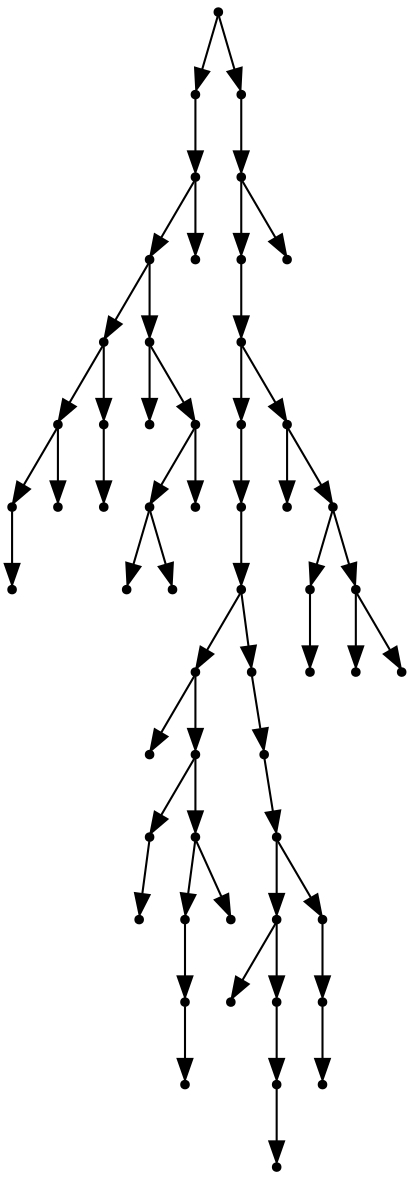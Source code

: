 digraph {
  55 [shape=point];
  17 [shape=point];
  16 [shape=point];
  14 [shape=point];
  6 [shape=point];
  3 [shape=point];
  1 [shape=point];
  0 [shape=point];
  2 [shape=point];
  5 [shape=point];
  4 [shape=point];
  13 [shape=point];
  7 [shape=point];
  12 [shape=point];
  10 [shape=point];
  8 [shape=point];
  9 [shape=point];
  11 [shape=point];
  15 [shape=point];
  54 [shape=point];
  53 [shape=point];
  51 [shape=point];
  50 [shape=point];
  41 [shape=point];
  40 [shape=point];
  39 [shape=point];
  27 [shape=point];
  18 [shape=point];
  26 [shape=point];
  20 [shape=point];
  19 [shape=point];
  25 [shape=point];
  23 [shape=point];
  22 [shape=point];
  21 [shape=point];
  24 [shape=point];
  38 [shape=point];
  37 [shape=point];
  36 [shape=point];
  32 [shape=point];
  28 [shape=point];
  31 [shape=point];
  30 [shape=point];
  29 [shape=point];
  35 [shape=point];
  34 [shape=point];
  33 [shape=point];
  49 [shape=point];
  42 [shape=point];
  48 [shape=point];
  44 [shape=point];
  43 [shape=point];
  47 [shape=point];
  45 [shape=point];
  46 [shape=point];
  52 [shape=point];
55 -> 17;
17 -> 16;
16 -> 14;
14 -> 6;
6 -> 3;
3 -> 1;
1 -> 0;
3 -> 2;
6 -> 5;
5 -> 4;
14 -> 13;
13 -> 7;
13 -> 12;
12 -> 10;
10 -> 8;
10 -> 9;
12 -> 11;
16 -> 15;
55 -> 54;
54 -> 53;
53 -> 51;
51 -> 50;
50 -> 41;
41 -> 40;
40 -> 39;
39 -> 27;
27 -> 18;
27 -> 26;
26 -> 20;
20 -> 19;
26 -> 25;
25 -> 23;
23 -> 22;
22 -> 21;
25 -> 24;
39 -> 38;
38 -> 37;
37 -> 36;
36 -> 32;
32 -> 28;
32 -> 31;
31 -> 30;
30 -> 29;
36 -> 35;
35 -> 34;
34 -> 33;
50 -> 49;
49 -> 42;
49 -> 48;
48 -> 44;
44 -> 43;
48 -> 47;
47 -> 45;
47 -> 46;
53 -> 52;
}
